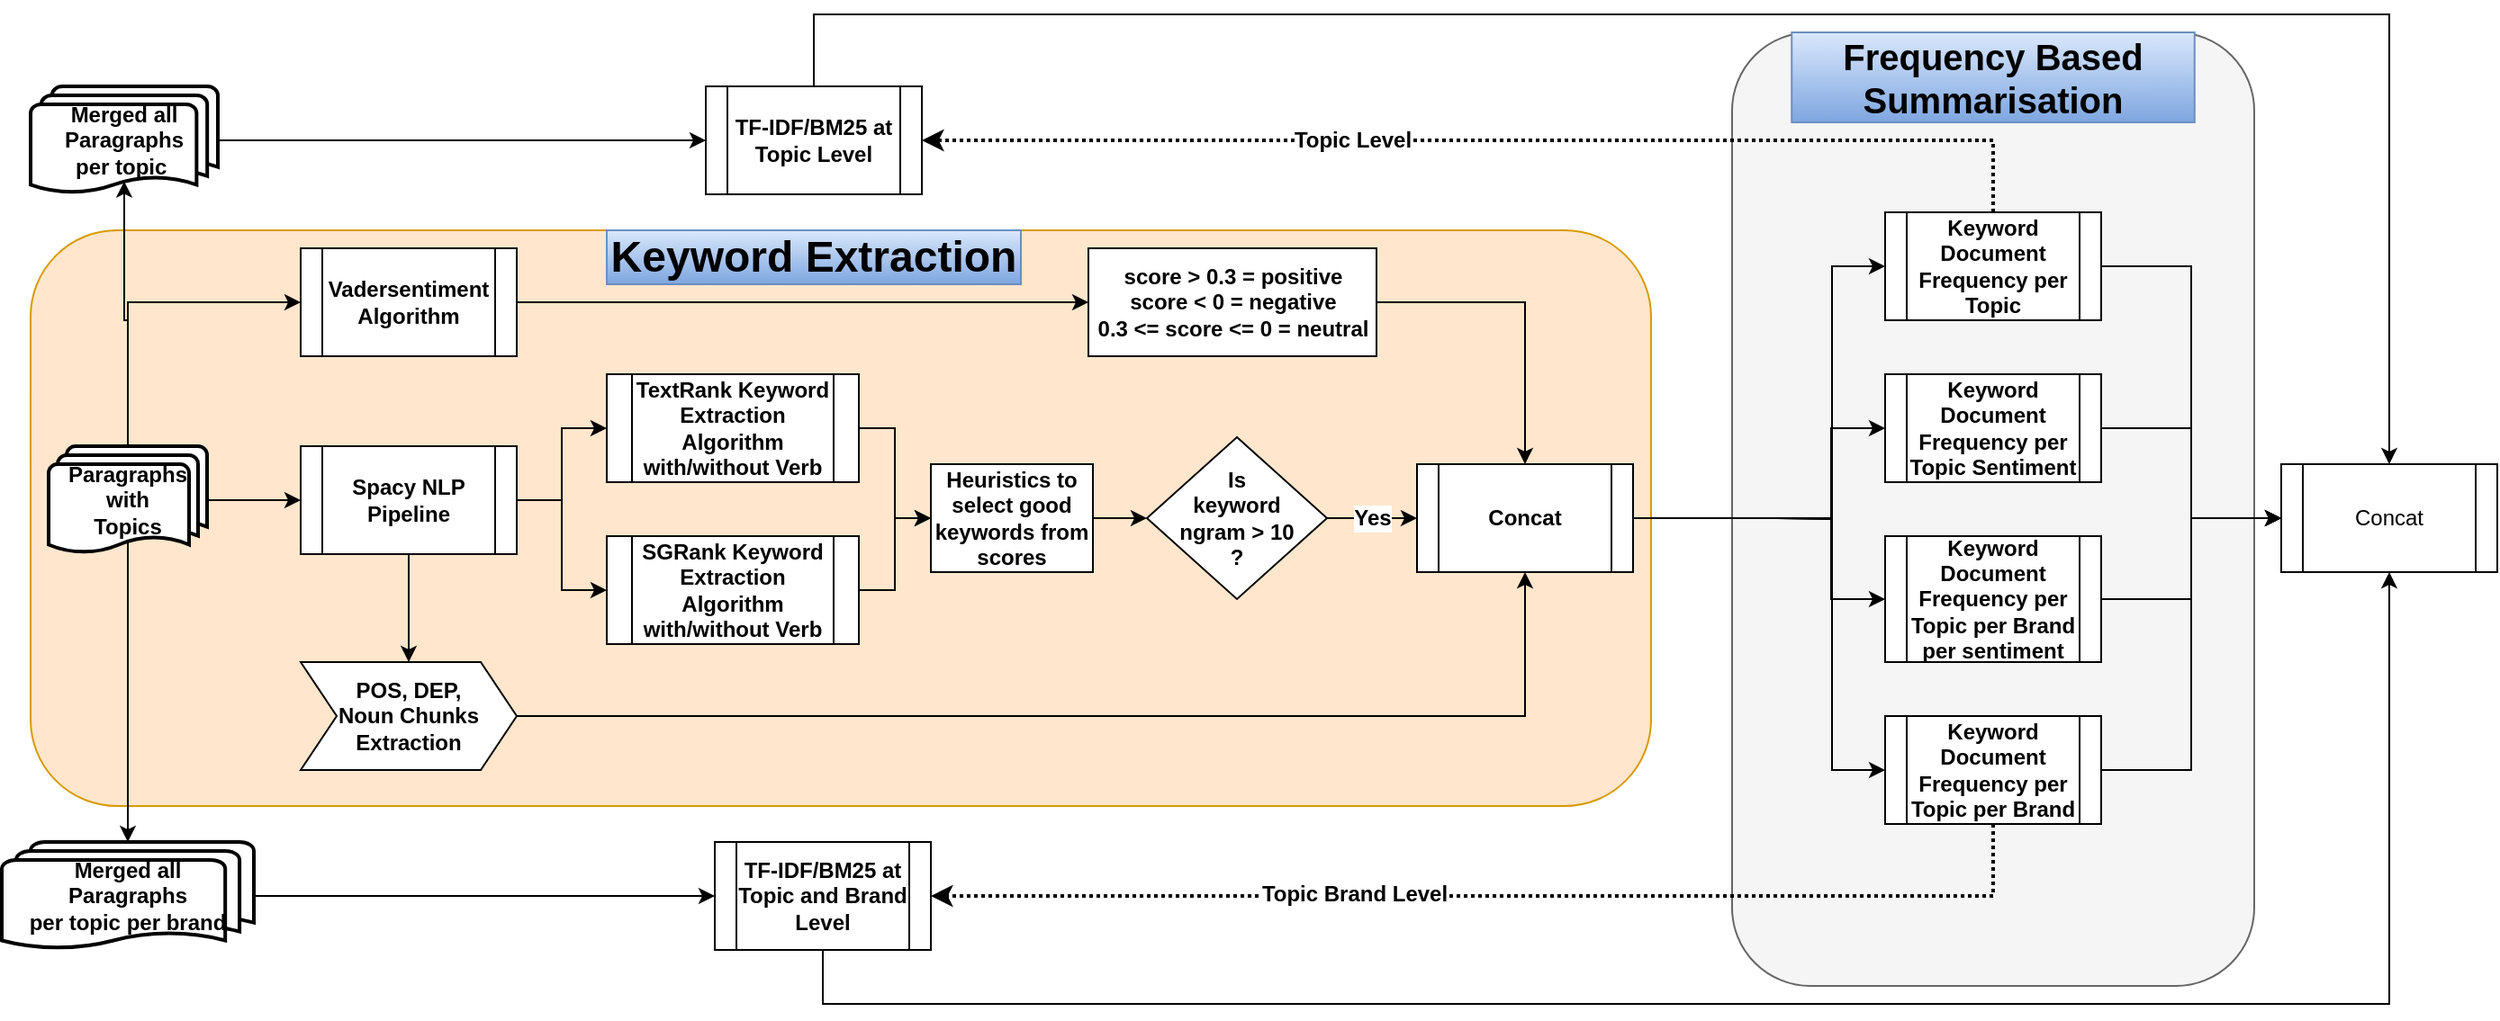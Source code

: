 <mxfile version="19.0.0" type="github">
  <diagram id="oJXaEs5t6bWn9vuWpQrZ" name="Page-1">
    <mxGraphModel dx="3498" dy="1161" grid="1" gridSize="10" guides="1" tooltips="1" connect="1" arrows="1" fold="1" page="1" pageScale="1" pageWidth="850" pageHeight="1100" math="0" shadow="0">
      <root>
        <mxCell id="0" />
        <mxCell id="1" parent="0" />
        <mxCell id="sMOfnV0AaLNDbWKCPL8H-1" value="" style="rounded=1;whiteSpace=wrap;html=1;fillColor=#ffe6cc;strokeColor=#d79b00;fontStyle=1;fontSize=12;" vertex="1" parent="1">
          <mxGeometry x="-1670" y="130" width="900" height="320" as="geometry" />
        </mxCell>
        <mxCell id="sMOfnV0AaLNDbWKCPL8H-2" style="edgeStyle=orthogonalEdgeStyle;rounded=0;orthogonalLoop=1;jettySize=auto;html=1;exitX=0.5;exitY=0;exitDx=0;exitDy=0;exitPerimeter=0;entryX=0;entryY=0.5;entryDx=0;entryDy=0;endArrow=classic;endFill=1;fontStyle=1;fontSize=12;" edge="1" parent="1" source="sMOfnV0AaLNDbWKCPL8H-4" target="sMOfnV0AaLNDbWKCPL8H-6">
          <mxGeometry relative="1" as="geometry" />
        </mxCell>
        <mxCell id="sMOfnV0AaLNDbWKCPL8H-3" style="edgeStyle=orthogonalEdgeStyle;rounded=0;orthogonalLoop=1;jettySize=auto;html=1;exitX=1;exitY=0.5;exitDx=0;exitDy=0;exitPerimeter=0;endArrow=classic;endFill=1;fontStyle=1;fontSize=12;" edge="1" parent="1" source="sMOfnV0AaLNDbWKCPL8H-4" target="sMOfnV0AaLNDbWKCPL8H-10">
          <mxGeometry relative="1" as="geometry" />
        </mxCell>
        <mxCell id="sMOfnV0AaLNDbWKCPL8H-51" style="edgeStyle=orthogonalEdgeStyle;rounded=0;orthogonalLoop=1;jettySize=auto;html=1;exitX=0.5;exitY=0.88;exitDx=0;exitDy=0;exitPerimeter=0;entryX=0.5;entryY=0;entryDx=0;entryDy=0;entryPerimeter=0;fontSize=12;fontStyle=1" edge="1" parent="1" source="sMOfnV0AaLNDbWKCPL8H-4" target="sMOfnV0AaLNDbWKCPL8H-50">
          <mxGeometry relative="1" as="geometry" />
        </mxCell>
        <mxCell id="sMOfnV0AaLNDbWKCPL8H-54" style="edgeStyle=orthogonalEdgeStyle;rounded=0;orthogonalLoop=1;jettySize=auto;html=1;exitX=0.5;exitY=0;exitDx=0;exitDy=0;exitPerimeter=0;fontSize=12;entryX=0.5;entryY=0.88;entryDx=0;entryDy=0;entryPerimeter=0;fontStyle=1" edge="1" parent="1" source="sMOfnV0AaLNDbWKCPL8H-4" target="sMOfnV0AaLNDbWKCPL8H-53">
          <mxGeometry relative="1" as="geometry" />
        </mxCell>
        <mxCell id="sMOfnV0AaLNDbWKCPL8H-4" value="Paragraphs with&lt;br style=&quot;font-size: 12px;&quot;&gt;Topics" style="strokeWidth=2;html=1;shape=mxgraph.flowchart.multi-document;whiteSpace=wrap;fontStyle=1;fontSize=12;" vertex="1" parent="1">
          <mxGeometry x="-1660" y="250" width="88" height="60" as="geometry" />
        </mxCell>
        <mxCell id="sMOfnV0AaLNDbWKCPL8H-28" style="edgeStyle=orthogonalEdgeStyle;rounded=0;orthogonalLoop=1;jettySize=auto;html=1;exitX=1;exitY=0.5;exitDx=0;exitDy=0;entryX=0;entryY=0.5;entryDx=0;entryDy=0;fontSize=25;fontStyle=1" edge="1" parent="1" source="sMOfnV0AaLNDbWKCPL8H-6" target="sMOfnV0AaLNDbWKCPL8H-26">
          <mxGeometry relative="1" as="geometry" />
        </mxCell>
        <mxCell id="sMOfnV0AaLNDbWKCPL8H-6" value="&lt;span style=&quot;font-size: 12px;&quot;&gt;Vadersentiment&lt;/span&gt;&lt;br style=&quot;font-size: 12px;&quot;&gt;&lt;span style=&quot;font-size: 12px;&quot;&gt;Algorithm&lt;/span&gt;" style="shape=process;whiteSpace=wrap;html=1;backgroundOutline=1;fontStyle=1;fontSize=12;" vertex="1" parent="1">
          <mxGeometry x="-1520" y="140" width="120" height="60" as="geometry" />
        </mxCell>
        <mxCell id="sMOfnV0AaLNDbWKCPL8H-7" style="edgeStyle=orthogonalEdgeStyle;rounded=0;orthogonalLoop=1;jettySize=auto;html=1;exitX=1;exitY=0.5;exitDx=0;exitDy=0;entryX=0;entryY=0.5;entryDx=0;entryDy=0;endArrow=classic;endFill=1;fontStyle=1;fontSize=12;" edge="1" parent="1" source="sMOfnV0AaLNDbWKCPL8H-10" target="sMOfnV0AaLNDbWKCPL8H-12">
          <mxGeometry relative="1" as="geometry" />
        </mxCell>
        <mxCell id="sMOfnV0AaLNDbWKCPL8H-8" style="edgeStyle=orthogonalEdgeStyle;rounded=0;orthogonalLoop=1;jettySize=auto;html=1;exitX=1;exitY=0.5;exitDx=0;exitDy=0;endArrow=classic;endFill=1;fontStyle=1;fontSize=12;" edge="1" parent="1" source="sMOfnV0AaLNDbWKCPL8H-10" target="sMOfnV0AaLNDbWKCPL8H-16">
          <mxGeometry relative="1" as="geometry" />
        </mxCell>
        <mxCell id="sMOfnV0AaLNDbWKCPL8H-9" style="edgeStyle=orthogonalEdgeStyle;rounded=0;orthogonalLoop=1;jettySize=auto;html=1;exitX=0.5;exitY=1;exitDx=0;exitDy=0;entryX=0.5;entryY=0;entryDx=0;entryDy=0;endArrow=classic;endFill=1;fontStyle=1;fontSize=12;" edge="1" parent="1" source="sMOfnV0AaLNDbWKCPL8H-10" target="sMOfnV0AaLNDbWKCPL8H-14">
          <mxGeometry relative="1" as="geometry" />
        </mxCell>
        <mxCell id="sMOfnV0AaLNDbWKCPL8H-10" value="Spacy NLP&lt;br style=&quot;font-size: 12px;&quot;&gt;Pipeline" style="shape=process;whiteSpace=wrap;html=1;backgroundOutline=1;fontStyle=1;fontSize=12;" vertex="1" parent="1">
          <mxGeometry x="-1520" y="250" width="120" height="60" as="geometry" />
        </mxCell>
        <mxCell id="sMOfnV0AaLNDbWKCPL8H-11" style="edgeStyle=orthogonalEdgeStyle;rounded=0;orthogonalLoop=1;jettySize=auto;html=1;exitX=1;exitY=0.5;exitDx=0;exitDy=0;endArrow=classic;endFill=1;fontStyle=1;fontSize=12;" edge="1" parent="1" source="sMOfnV0AaLNDbWKCPL8H-12" target="sMOfnV0AaLNDbWKCPL8H-18">
          <mxGeometry relative="1" as="geometry" />
        </mxCell>
        <mxCell id="sMOfnV0AaLNDbWKCPL8H-12" value="TextRank Keyword Extraction Algorithm&lt;br style=&quot;font-size: 12px;&quot;&gt;with/without Verb" style="shape=process;whiteSpace=wrap;html=1;backgroundOutline=1;fontStyle=1;fontSize=12;" vertex="1" parent="1">
          <mxGeometry x="-1350" y="210" width="140" height="60" as="geometry" />
        </mxCell>
        <mxCell id="sMOfnV0AaLNDbWKCPL8H-13" style="edgeStyle=orthogonalEdgeStyle;rounded=0;orthogonalLoop=1;jettySize=auto;html=1;exitX=1;exitY=0.5;exitDx=0;exitDy=0;entryX=0.5;entryY=1;entryDx=0;entryDy=0;endArrow=classic;endFill=1;fontStyle=1;fontSize=12;" edge="1" parent="1" source="sMOfnV0AaLNDbWKCPL8H-14" target="sMOfnV0AaLNDbWKCPL8H-22">
          <mxGeometry relative="1" as="geometry" />
        </mxCell>
        <mxCell id="sMOfnV0AaLNDbWKCPL8H-14" value="POS, DEP, &lt;br style=&quot;font-size: 12px;&quot;&gt;Noun Chunks&lt;br style=&quot;font-size: 12px;&quot;&gt;Extraction" style="shape=step;perimeter=stepPerimeter;whiteSpace=wrap;html=1;fixedSize=1;fontStyle=1;fontSize=12;" vertex="1" parent="1">
          <mxGeometry x="-1520" y="370" width="120" height="60" as="geometry" />
        </mxCell>
        <mxCell id="sMOfnV0AaLNDbWKCPL8H-15" style="edgeStyle=orthogonalEdgeStyle;rounded=0;orthogonalLoop=1;jettySize=auto;html=1;exitX=1;exitY=0.5;exitDx=0;exitDy=0;entryX=0;entryY=0.5;entryDx=0;entryDy=0;endArrow=classic;endFill=1;fontStyle=1;fontSize=12;" edge="1" parent="1" source="sMOfnV0AaLNDbWKCPL8H-16" target="sMOfnV0AaLNDbWKCPL8H-18">
          <mxGeometry relative="1" as="geometry" />
        </mxCell>
        <mxCell id="sMOfnV0AaLNDbWKCPL8H-16" value="&lt;span style=&quot;font-size: 12px;&quot;&gt;SGRank Keyword Extraction Algorithm&lt;/span&gt;&lt;br style=&quot;font-size: 12px;&quot;&gt;&lt;span style=&quot;font-size: 12px;&quot;&gt;with/without Verb&lt;/span&gt;" style="shape=process;whiteSpace=wrap;html=1;backgroundOutline=1;fontStyle=1;fontSize=12;" vertex="1" parent="1">
          <mxGeometry x="-1350" y="300" width="140" height="60" as="geometry" />
        </mxCell>
        <mxCell id="sMOfnV0AaLNDbWKCPL8H-17" style="edgeStyle=orthogonalEdgeStyle;rounded=0;orthogonalLoop=1;jettySize=auto;html=1;exitX=1;exitY=0.5;exitDx=0;exitDy=0;entryX=0;entryY=0.5;entryDx=0;entryDy=0;endArrow=classic;endFill=1;fontStyle=1;fontSize=12;" edge="1" parent="1" source="sMOfnV0AaLNDbWKCPL8H-18" target="sMOfnV0AaLNDbWKCPL8H-21">
          <mxGeometry relative="1" as="geometry" />
        </mxCell>
        <mxCell id="sMOfnV0AaLNDbWKCPL8H-18" value="Heuristics to select good keywords from scores" style="whiteSpace=wrap;html=1;fontStyle=1;fontSize=12;" vertex="1" parent="1">
          <mxGeometry x="-1170" y="260" width="90" height="60" as="geometry" />
        </mxCell>
        <mxCell id="sMOfnV0AaLNDbWKCPL8H-19" style="edgeStyle=orthogonalEdgeStyle;rounded=0;orthogonalLoop=1;jettySize=auto;html=1;exitX=1;exitY=0.5;exitDx=0;exitDy=0;entryX=0;entryY=0.5;entryDx=0;entryDy=0;endArrow=classic;endFill=1;fontStyle=1;fontSize=12;" edge="1" parent="1" source="sMOfnV0AaLNDbWKCPL8H-21" target="sMOfnV0AaLNDbWKCPL8H-22">
          <mxGeometry relative="1" as="geometry" />
        </mxCell>
        <mxCell id="sMOfnV0AaLNDbWKCPL8H-20" value="Yes" style="edgeLabel;html=1;align=center;verticalAlign=middle;resizable=0;points=[];fontStyle=1;fontSize=12;" vertex="1" connectable="0" parent="sMOfnV0AaLNDbWKCPL8H-19">
          <mxGeometry relative="1" as="geometry">
            <mxPoint as="offset" />
          </mxGeometry>
        </mxCell>
        <mxCell id="sMOfnV0AaLNDbWKCPL8H-21" value="Is &lt;br&gt;keyword&lt;br style=&quot;font-size: 12px;&quot;&gt;ngram &amp;gt; 10&lt;br&gt;?" style="rhombus;whiteSpace=wrap;html=1;fontStyle=1;fontSize=12;" vertex="1" parent="1">
          <mxGeometry x="-1050" y="245" width="100" height="90" as="geometry" />
        </mxCell>
        <mxCell id="sMOfnV0AaLNDbWKCPL8H-22" value="Concat" style="shape=process;whiteSpace=wrap;html=1;backgroundOutline=1;fontStyle=1;fontSize=12;" vertex="1" parent="1">
          <mxGeometry x="-900" y="260" width="120" height="60" as="geometry" />
        </mxCell>
        <mxCell id="sMOfnV0AaLNDbWKCPL8H-29" style="edgeStyle=orthogonalEdgeStyle;rounded=0;orthogonalLoop=1;jettySize=auto;html=1;exitX=1;exitY=0.5;exitDx=0;exitDy=0;entryX=0.5;entryY=0;entryDx=0;entryDy=0;fontSize=25;fontStyle=1" edge="1" parent="1" source="sMOfnV0AaLNDbWKCPL8H-26" target="sMOfnV0AaLNDbWKCPL8H-22">
          <mxGeometry relative="1" as="geometry" />
        </mxCell>
        <mxCell id="sMOfnV0AaLNDbWKCPL8H-26" value="&lt;span&gt;score &amp;gt; 0.3 = positive&lt;br&gt;score &amp;lt; 0 = negative&lt;br&gt;0.3 &amp;lt;= score &amp;lt;= 0 = neutral&lt;/span&gt;" style="whiteSpace=wrap;html=1;fontStyle=1" vertex="1" parent="1">
          <mxGeometry x="-1082.5" y="140" width="160" height="60" as="geometry" />
        </mxCell>
        <mxCell id="sMOfnV0AaLNDbWKCPL8H-49" value="&lt;span style=&quot;&quot;&gt;TF-IDF/BM25 at&lt;/span&gt;&lt;br style=&quot;&quot;&gt;&lt;span style=&quot;&quot;&gt;Topic and Brand Level&lt;/span&gt;" style="shape=process;whiteSpace=wrap;html=1;backgroundOutline=1;fontSize=12;fontStyle=1" vertex="1" parent="1">
          <mxGeometry x="-1290" y="470" width="120" height="60" as="geometry" />
        </mxCell>
        <mxCell id="sMOfnV0AaLNDbWKCPL8H-56" style="edgeStyle=orthogonalEdgeStyle;rounded=0;orthogonalLoop=1;jettySize=auto;html=1;exitX=1;exitY=0.5;exitDx=0;exitDy=0;exitPerimeter=0;entryX=0;entryY=0.5;entryDx=0;entryDy=0;fontSize=12;fontStyle=1" edge="1" parent="1" source="sMOfnV0AaLNDbWKCPL8H-50" target="sMOfnV0AaLNDbWKCPL8H-49">
          <mxGeometry relative="1" as="geometry" />
        </mxCell>
        <mxCell id="sMOfnV0AaLNDbWKCPL8H-50" value="Merged all&lt;br&gt;Paragraphs&lt;br&gt;per topic per brand" style="strokeWidth=2;html=1;shape=mxgraph.flowchart.multi-document;whiteSpace=wrap;fontSize=12;fontStyle=1" vertex="1" parent="1">
          <mxGeometry x="-1686" y="470" width="140" height="60" as="geometry" />
        </mxCell>
        <mxCell id="sMOfnV0AaLNDbWKCPL8H-52" value="TF-IDF/BM25 at&lt;br&gt;Topic Level" style="shape=process;whiteSpace=wrap;html=1;backgroundOutline=1;fontSize=12;fontStyle=1" vertex="1" parent="1">
          <mxGeometry x="-1295" y="50" width="120" height="60" as="geometry" />
        </mxCell>
        <mxCell id="sMOfnV0AaLNDbWKCPL8H-59" style="edgeStyle=orthogonalEdgeStyle;rounded=0;orthogonalLoop=1;jettySize=auto;html=1;exitX=1;exitY=0.5;exitDx=0;exitDy=0;exitPerimeter=0;entryX=0;entryY=0.5;entryDx=0;entryDy=0;fontSize=24;fontStyle=1" edge="1" parent="1" source="sMOfnV0AaLNDbWKCPL8H-53" target="sMOfnV0AaLNDbWKCPL8H-52">
          <mxGeometry relative="1" as="geometry" />
        </mxCell>
        <mxCell id="sMOfnV0AaLNDbWKCPL8H-53" value="&lt;span style=&quot;&quot;&gt;Merged all &lt;br&gt;Paragraphs&lt;/span&gt;&lt;br style=&quot;&quot;&gt;&lt;span style=&quot;&quot;&gt;per topic&amp;nbsp;&lt;/span&gt;" style="strokeWidth=2;html=1;shape=mxgraph.flowchart.multi-document;whiteSpace=wrap;fontSize=12;fontStyle=1" vertex="1" parent="1">
          <mxGeometry x="-1670" y="50" width="104" height="60" as="geometry" />
        </mxCell>
        <mxCell id="sMOfnV0AaLNDbWKCPL8H-57" value="Keyword Extraction" style="text;html=1;strokeColor=#6c8ebf;fillColor=#dae8fc;align=center;verticalAlign=middle;whiteSpace=wrap;rounded=0;fontSize=24;gradientColor=#7ea6e0;fontStyle=1" vertex="1" parent="1">
          <mxGeometry x="-1350" y="130" width="230" height="30" as="geometry" />
        </mxCell>
        <mxCell id="sMOfnV0AaLNDbWKCPL8H-83" value="" style="rounded=1;whiteSpace=wrap;html=1;fontSize=12;fillColor=#f5f5f5;strokeColor=#666666;fontColor=#333333;" vertex="1" parent="1">
          <mxGeometry x="-725" y="20" width="290" height="530" as="geometry" />
        </mxCell>
        <mxCell id="sMOfnV0AaLNDbWKCPL8H-80" style="edgeStyle=orthogonalEdgeStyle;rounded=0;orthogonalLoop=1;jettySize=auto;html=1;exitX=1;exitY=0.5;exitDx=0;exitDy=0;entryX=0;entryY=0.5;entryDx=0;entryDy=0;fontSize=12;" edge="1" parent="1" source="sMOfnV0AaLNDbWKCPL8H-61" target="sMOfnV0AaLNDbWKCPL8H-75">
          <mxGeometry relative="1" as="geometry" />
        </mxCell>
        <mxCell id="sMOfnV0AaLNDbWKCPL8H-78" style="edgeStyle=orthogonalEdgeStyle;rounded=0;orthogonalLoop=1;jettySize=auto;html=1;exitX=1;exitY=0.5;exitDx=0;exitDy=0;entryX=0;entryY=0.5;entryDx=0;entryDy=0;fontSize=12;" edge="1" parent="1" source="sMOfnV0AaLNDbWKCPL8H-64" target="sMOfnV0AaLNDbWKCPL8H-75">
          <mxGeometry relative="1" as="geometry" />
        </mxCell>
        <mxCell id="sMOfnV0AaLNDbWKCPL8H-76" style="edgeStyle=orthogonalEdgeStyle;rounded=0;orthogonalLoop=1;jettySize=auto;html=1;exitX=1;exitY=0.5;exitDx=0;exitDy=0;entryX=0;entryY=0.5;entryDx=0;entryDy=0;fontSize=12;" edge="1" parent="1" source="sMOfnV0AaLNDbWKCPL8H-65" target="sMOfnV0AaLNDbWKCPL8H-75">
          <mxGeometry relative="1" as="geometry" />
        </mxCell>
        <mxCell id="sMOfnV0AaLNDbWKCPL8H-79" style="edgeStyle=orthogonalEdgeStyle;rounded=0;orthogonalLoop=1;jettySize=auto;html=1;exitX=1;exitY=0.5;exitDx=0;exitDy=0;entryX=0;entryY=0.5;entryDx=0;entryDy=0;fontSize=12;" edge="1" parent="1" source="sMOfnV0AaLNDbWKCPL8H-66" target="sMOfnV0AaLNDbWKCPL8H-75">
          <mxGeometry relative="1" as="geometry" />
        </mxCell>
        <mxCell id="sMOfnV0AaLNDbWKCPL8H-75" value="Concat" style="shape=process;whiteSpace=wrap;html=1;backgroundOutline=1;fontSize=12;" vertex="1" parent="1">
          <mxGeometry x="-420" y="260" width="120" height="60" as="geometry" />
        </mxCell>
        <mxCell id="sMOfnV0AaLNDbWKCPL8H-37" style="edgeStyle=orthogonalEdgeStyle;rounded=0;orthogonalLoop=1;jettySize=auto;html=1;exitX=1;exitY=0.5;exitDx=0;exitDy=0;entryX=0;entryY=0.5;entryDx=0;entryDy=0;fontSize=25;fontStyle=1" edge="1" parent="1" target="sMOfnV0AaLNDbWKCPL8H-61">
          <mxGeometry relative="1" as="geometry">
            <mxPoint x="-700" y="290" as="sourcePoint" />
            <mxPoint x="-640" y="229.97" as="targetPoint" />
          </mxGeometry>
        </mxCell>
        <mxCell id="sMOfnV0AaLNDbWKCPL8H-67" style="edgeStyle=orthogonalEdgeStyle;rounded=0;orthogonalLoop=1;jettySize=auto;html=1;exitX=1;exitY=0.5;exitDx=0;exitDy=0;entryX=0;entryY=0.5;entryDx=0;entryDy=0;fontSize=24;fontStyle=1" edge="1" parent="1" target="sMOfnV0AaLNDbWKCPL8H-65">
          <mxGeometry relative="1" as="geometry">
            <mxPoint x="-700" y="290" as="sourcePoint" />
          </mxGeometry>
        </mxCell>
        <mxCell id="sMOfnV0AaLNDbWKCPL8H-70" style="edgeStyle=orthogonalEdgeStyle;rounded=0;orthogonalLoop=1;jettySize=auto;html=1;exitX=1;exitY=0.5;exitDx=0;exitDy=0;entryX=0;entryY=0.5;entryDx=0;entryDy=0;fontSize=24;fontStyle=1" edge="1" parent="1" target="sMOfnV0AaLNDbWKCPL8H-64">
          <mxGeometry relative="1" as="geometry">
            <mxPoint x="-710" y="290" as="sourcePoint" />
            <Array as="points">
              <mxPoint x="-670" y="290" />
              <mxPoint x="-670" y="240" />
            </Array>
          </mxGeometry>
        </mxCell>
        <mxCell id="sMOfnV0AaLNDbWKCPL8H-61" value="Keyword Document Frequency per Topic per Brand" style="shape=process;whiteSpace=wrap;html=1;backgroundOutline=1;fontSize=12;fontStyle=1" vertex="1" parent="1">
          <mxGeometry x="-640" y="400" width="120" height="60" as="geometry" />
        </mxCell>
        <mxCell id="sMOfnV0AaLNDbWKCPL8H-64" value="Keyword Document Frequency per Topic Sentiment" style="shape=process;whiteSpace=wrap;html=1;backgroundOutline=1;fontSize=12;fontStyle=1" vertex="1" parent="1">
          <mxGeometry x="-640" y="210" width="120" height="60" as="geometry" />
        </mxCell>
        <mxCell id="sMOfnV0AaLNDbWKCPL8H-65" value="Keyword Document Frequency per Topic" style="shape=process;whiteSpace=wrap;html=1;backgroundOutline=1;fontSize=12;verticalAlign=middle;horizontal=1;fontStyle=1" vertex="1" parent="1">
          <mxGeometry x="-640" y="120" width="120" height="60" as="geometry" />
        </mxCell>
        <mxCell id="sMOfnV0AaLNDbWKCPL8H-66" value="Keyword Document Frequency per Topic per Brand per sentiment" style="shape=process;whiteSpace=wrap;html=1;backgroundOutline=1;fontSize=12;fontStyle=1" vertex="1" parent="1">
          <mxGeometry x="-640" y="300" width="120" height="70" as="geometry" />
        </mxCell>
        <mxCell id="sMOfnV0AaLNDbWKCPL8H-69" style="edgeStyle=orthogonalEdgeStyle;rounded=0;orthogonalLoop=1;jettySize=auto;html=1;exitX=0.5;exitY=0;exitDx=0;exitDy=0;entryX=1;entryY=0.5;entryDx=0;entryDy=0;fontSize=24;fontStyle=1;dashed=1;dashPattern=1 1;strokeWidth=2;" edge="1" parent="1" source="sMOfnV0AaLNDbWKCPL8H-65" target="sMOfnV0AaLNDbWKCPL8H-52">
          <mxGeometry relative="1" as="geometry" />
        </mxCell>
        <mxCell id="sMOfnV0AaLNDbWKCPL8H-73" value="&lt;b&gt;Topic Level&lt;/b&gt;" style="edgeLabel;html=1;align=center;verticalAlign=middle;resizable=0;points=[];fontSize=12;" vertex="1" connectable="0" parent="sMOfnV0AaLNDbWKCPL8H-69">
          <mxGeometry x="0.297" y="-1" relative="1" as="geometry">
            <mxPoint x="16" y="1" as="offset" />
          </mxGeometry>
        </mxCell>
        <mxCell id="sMOfnV0AaLNDbWKCPL8H-68" style="edgeStyle=orthogonalEdgeStyle;rounded=0;orthogonalLoop=1;jettySize=auto;html=1;exitX=0.5;exitY=1;exitDx=0;exitDy=0;entryX=1;entryY=0.5;entryDx=0;entryDy=0;fontSize=24;fontStyle=1;dashed=1;dashPattern=1 1;strokeWidth=2;" edge="1" parent="1" source="sMOfnV0AaLNDbWKCPL8H-61" target="sMOfnV0AaLNDbWKCPL8H-49">
          <mxGeometry relative="1" as="geometry" />
        </mxCell>
        <mxCell id="sMOfnV0AaLNDbWKCPL8H-72" value="&lt;font style=&quot;font-size: 12px;&quot;&gt;Topic Brand Level&lt;/font&gt;" style="edgeLabel;html=1;align=center;verticalAlign=middle;resizable=0;points=[];fontSize=24;fontStyle=1" vertex="1" connectable="0" parent="sMOfnV0AaLNDbWKCPL8H-68">
          <mxGeometry x="0.153" y="-2" relative="1" as="geometry">
            <mxPoint x="-32" y="-3" as="offset" />
          </mxGeometry>
        </mxCell>
        <mxCell id="sMOfnV0AaLNDbWKCPL8H-71" style="edgeStyle=orthogonalEdgeStyle;rounded=0;orthogonalLoop=1;jettySize=auto;html=1;exitX=1;exitY=0.5;exitDx=0;exitDy=0;entryX=0;entryY=0.5;entryDx=0;entryDy=0;fontSize=24;fontStyle=1" edge="1" parent="1" source="sMOfnV0AaLNDbWKCPL8H-22" target="sMOfnV0AaLNDbWKCPL8H-66">
          <mxGeometry relative="1" as="geometry">
            <mxPoint x="-710" y="290" as="sourcePoint" />
            <Array as="points">
              <mxPoint x="-670" y="290" />
              <mxPoint x="-670" y="335" />
            </Array>
          </mxGeometry>
        </mxCell>
        <mxCell id="sMOfnV0AaLNDbWKCPL8H-82" style="edgeStyle=orthogonalEdgeStyle;rounded=0;orthogonalLoop=1;jettySize=auto;html=1;exitX=0.5;exitY=1;exitDx=0;exitDy=0;entryX=0.5;entryY=1;entryDx=0;entryDy=0;fontSize=12;" edge="1" parent="1" source="sMOfnV0AaLNDbWKCPL8H-49" target="sMOfnV0AaLNDbWKCPL8H-75">
          <mxGeometry relative="1" as="geometry">
            <Array as="points">
              <mxPoint x="-1230" y="560" />
              <mxPoint x="-360" y="560" />
            </Array>
          </mxGeometry>
        </mxCell>
        <mxCell id="sMOfnV0AaLNDbWKCPL8H-81" style="edgeStyle=orthogonalEdgeStyle;rounded=0;orthogonalLoop=1;jettySize=auto;html=1;exitX=0.5;exitY=0;exitDx=0;exitDy=0;entryX=0.5;entryY=0;entryDx=0;entryDy=0;fontSize=12;" edge="1" parent="1" source="sMOfnV0AaLNDbWKCPL8H-52" target="sMOfnV0AaLNDbWKCPL8H-75">
          <mxGeometry relative="1" as="geometry">
            <Array as="points">
              <mxPoint x="-1235" y="10" />
              <mxPoint x="-360" y="10" />
            </Array>
          </mxGeometry>
        </mxCell>
        <mxCell id="sMOfnV0AaLNDbWKCPL8H-85" value="Frequency Based Summarisation" style="text;html=1;strokeColor=#6c8ebf;fillColor=#dae8fc;align=center;verticalAlign=middle;whiteSpace=wrap;rounded=0;fontSize=20;fontStyle=1;gradientColor=#7ea6e0;" vertex="1" parent="1">
          <mxGeometry x="-691.87" y="20" width="223.75" height="50" as="geometry" />
        </mxCell>
      </root>
    </mxGraphModel>
  </diagram>
</mxfile>
